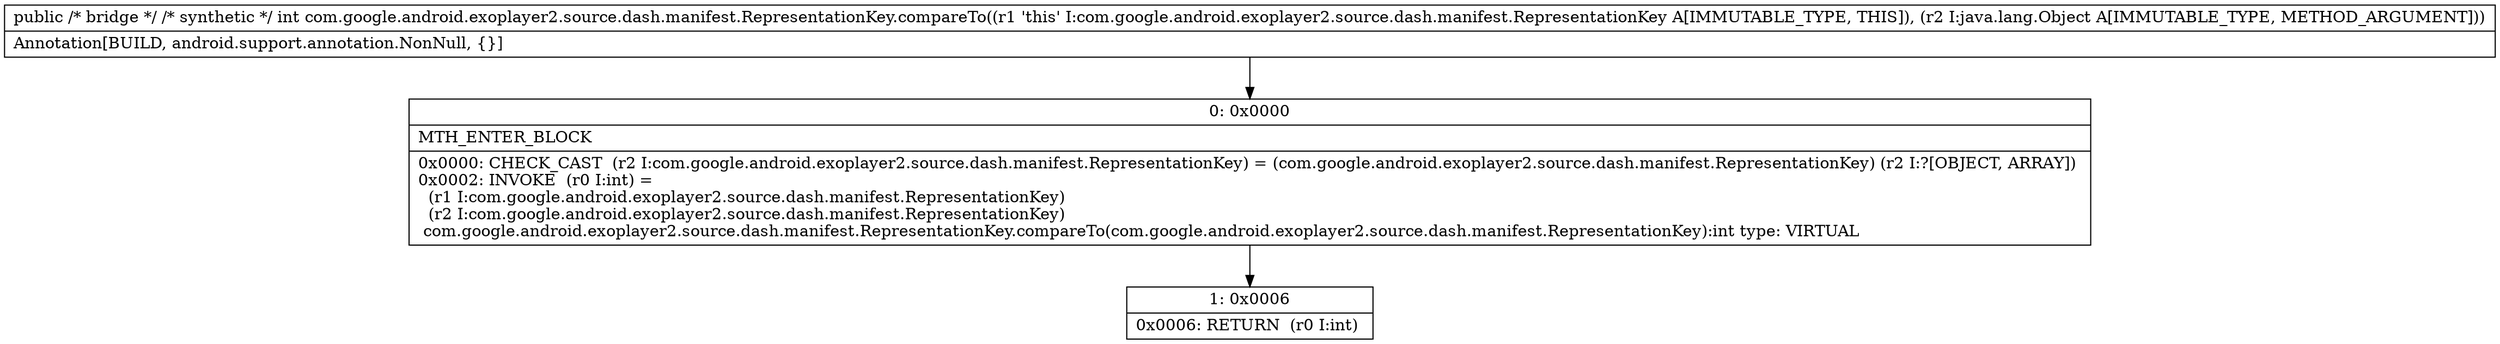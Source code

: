 digraph "CFG forcom.google.android.exoplayer2.source.dash.manifest.RepresentationKey.compareTo(Ljava\/lang\/Object;)I" {
Node_0 [shape=record,label="{0\:\ 0x0000|MTH_ENTER_BLOCK\l|0x0000: CHECK_CAST  (r2 I:com.google.android.exoplayer2.source.dash.manifest.RepresentationKey) = (com.google.android.exoplayer2.source.dash.manifest.RepresentationKey) (r2 I:?[OBJECT, ARRAY]) \l0x0002: INVOKE  (r0 I:int) = \l  (r1 I:com.google.android.exoplayer2.source.dash.manifest.RepresentationKey)\l  (r2 I:com.google.android.exoplayer2.source.dash.manifest.RepresentationKey)\l com.google.android.exoplayer2.source.dash.manifest.RepresentationKey.compareTo(com.google.android.exoplayer2.source.dash.manifest.RepresentationKey):int type: VIRTUAL \l}"];
Node_1 [shape=record,label="{1\:\ 0x0006|0x0006: RETURN  (r0 I:int) \l}"];
MethodNode[shape=record,label="{public \/* bridge *\/ \/* synthetic *\/ int com.google.android.exoplayer2.source.dash.manifest.RepresentationKey.compareTo((r1 'this' I:com.google.android.exoplayer2.source.dash.manifest.RepresentationKey A[IMMUTABLE_TYPE, THIS]), (r2 I:java.lang.Object A[IMMUTABLE_TYPE, METHOD_ARGUMENT]))  | Annotation[BUILD, android.support.annotation.NonNull, \{\}]\l}"];
MethodNode -> Node_0;
Node_0 -> Node_1;
}

